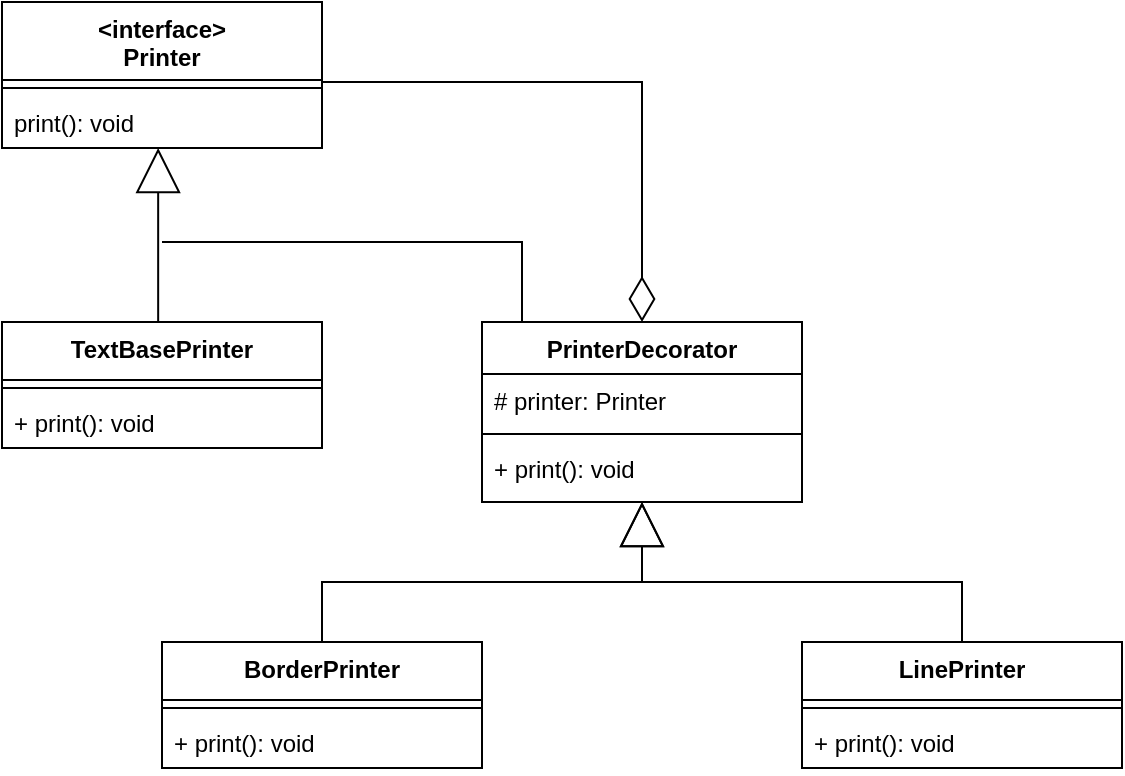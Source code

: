 <mxfile version="12.7.4" type="device"><diagram id="C5RBs43oDa-KdzZeNtuy" name="Page-1"><mxGraphModel dx="868" dy="482" grid="1" gridSize="10" guides="1" tooltips="1" connect="1" arrows="1" fold="1" page="1" pageScale="1" pageWidth="827" pageHeight="1169" math="0" shadow="0"><root><mxCell id="WIyWlLk6GJQsqaUBKTNV-0"/><mxCell id="WIyWlLk6GJQsqaUBKTNV-1" parent="WIyWlLk6GJQsqaUBKTNV-0"/><mxCell id="6UkooAYdZdwZnnP_kkX9-25" style="edgeStyle=orthogonalEdgeStyle;rounded=0;orthogonalLoop=1;jettySize=auto;html=1;entryX=0.5;entryY=0;entryDx=0;entryDy=0;endArrow=diamondThin;endFill=0;endSize=20;" edge="1" parent="WIyWlLk6GJQsqaUBKTNV-1" source="6UkooAYdZdwZnnP_kkX9-0" target="6UkooAYdZdwZnnP_kkX9-20"><mxGeometry relative="1" as="geometry"><Array as="points"><mxPoint x="400" y="120"/></Array></mxGeometry></mxCell><mxCell id="6UkooAYdZdwZnnP_kkX9-0" value="&lt;interface&gt;&#10;Printer" style="swimlane;fontStyle=1;align=center;verticalAlign=top;childLayout=stackLayout;horizontal=1;startSize=39;horizontalStack=0;resizeParent=1;resizeParentMax=0;resizeLast=0;collapsible=1;marginBottom=0;" vertex="1" parent="WIyWlLk6GJQsqaUBKTNV-1"><mxGeometry x="80" y="80" width="160" height="73" as="geometry"/></mxCell><mxCell id="6UkooAYdZdwZnnP_kkX9-2" value="" style="line;strokeWidth=1;fillColor=none;align=left;verticalAlign=middle;spacingTop=-1;spacingLeft=3;spacingRight=3;rotatable=0;labelPosition=right;points=[];portConstraint=eastwest;" vertex="1" parent="6UkooAYdZdwZnnP_kkX9-0"><mxGeometry y="39" width="160" height="8" as="geometry"/></mxCell><mxCell id="6UkooAYdZdwZnnP_kkX9-3" value="print(): void" style="text;strokeColor=none;fillColor=none;align=left;verticalAlign=top;spacingLeft=4;spacingRight=4;overflow=hidden;rotatable=0;points=[[0,0.5],[1,0.5]];portConstraint=eastwest;" vertex="1" parent="6UkooAYdZdwZnnP_kkX9-0"><mxGeometry y="47" width="160" height="26" as="geometry"/></mxCell><mxCell id="6UkooAYdZdwZnnP_kkX9-11" style="edgeStyle=orthogonalEdgeStyle;rounded=0;orthogonalLoop=1;jettySize=auto;html=1;entryX=0.488;entryY=1;entryDx=0;entryDy=0;entryPerimeter=0;endSize=20;endArrow=block;endFill=0;" edge="1" parent="WIyWlLk6GJQsqaUBKTNV-1" source="6UkooAYdZdwZnnP_kkX9-4" target="6UkooAYdZdwZnnP_kkX9-3"><mxGeometry relative="1" as="geometry"><Array as="points"><mxPoint x="158" y="240"/><mxPoint x="158" y="240"/></Array></mxGeometry></mxCell><mxCell id="6UkooAYdZdwZnnP_kkX9-4" value="TextBasePrinter" style="swimlane;fontStyle=1;align=center;verticalAlign=top;childLayout=stackLayout;horizontal=1;startSize=29;horizontalStack=0;resizeParent=1;resizeParentMax=0;resizeLast=0;collapsible=1;marginBottom=0;" vertex="1" parent="WIyWlLk6GJQsqaUBKTNV-1"><mxGeometry x="80" y="240" width="160" height="63" as="geometry"/></mxCell><mxCell id="6UkooAYdZdwZnnP_kkX9-5" value="" style="line;strokeWidth=1;fillColor=none;align=left;verticalAlign=middle;spacingTop=-1;spacingLeft=3;spacingRight=3;rotatable=0;labelPosition=right;points=[];portConstraint=eastwest;" vertex="1" parent="6UkooAYdZdwZnnP_kkX9-4"><mxGeometry y="29" width="160" height="8" as="geometry"/></mxCell><mxCell id="6UkooAYdZdwZnnP_kkX9-6" value="+ print(): void" style="text;strokeColor=none;fillColor=none;align=left;verticalAlign=top;spacingLeft=4;spacingRight=4;overflow=hidden;rotatable=0;points=[[0,0.5],[1,0.5]];portConstraint=eastwest;" vertex="1" parent="6UkooAYdZdwZnnP_kkX9-4"><mxGeometry y="37" width="160" height="26" as="geometry"/></mxCell><mxCell id="6UkooAYdZdwZnnP_kkX9-24" style="edgeStyle=orthogonalEdgeStyle;rounded=0;orthogonalLoop=1;jettySize=auto;html=1;endArrow=none;endFill=0;endSize=20;" edge="1" parent="WIyWlLk6GJQsqaUBKTNV-1" source="6UkooAYdZdwZnnP_kkX9-20"><mxGeometry relative="1" as="geometry"><mxPoint x="160" y="200" as="targetPoint"/><Array as="points"><mxPoint x="340" y="200"/></Array></mxGeometry></mxCell><mxCell id="6UkooAYdZdwZnnP_kkX9-20" value="PrinterDecorator" style="swimlane;fontStyle=1;align=center;verticalAlign=top;childLayout=stackLayout;horizontal=1;startSize=26;horizontalStack=0;resizeParent=1;resizeParentMax=0;resizeLast=0;collapsible=1;marginBottom=0;labelBackgroundColor=#ffffff;strokeWidth=1;fillColor=none;" vertex="1" parent="WIyWlLk6GJQsqaUBKTNV-1"><mxGeometry x="320" y="240" width="160" height="90" as="geometry"/></mxCell><mxCell id="6UkooAYdZdwZnnP_kkX9-21" value="# printer: Printer" style="text;strokeColor=none;fillColor=none;align=left;verticalAlign=top;spacingLeft=4;spacingRight=4;overflow=hidden;rotatable=0;points=[[0,0.5],[1,0.5]];portConstraint=eastwest;" vertex="1" parent="6UkooAYdZdwZnnP_kkX9-20"><mxGeometry y="26" width="160" height="26" as="geometry"/></mxCell><mxCell id="6UkooAYdZdwZnnP_kkX9-22" value="" style="line;strokeWidth=1;fillColor=none;align=left;verticalAlign=middle;spacingTop=-1;spacingLeft=3;spacingRight=3;rotatable=0;labelPosition=right;points=[];portConstraint=eastwest;" vertex="1" parent="6UkooAYdZdwZnnP_kkX9-20"><mxGeometry y="52" width="160" height="8" as="geometry"/></mxCell><mxCell id="6UkooAYdZdwZnnP_kkX9-23" value="+ print(): void" style="text;strokeColor=none;fillColor=none;align=left;verticalAlign=top;spacingLeft=4;spacingRight=4;overflow=hidden;rotatable=0;points=[[0,0.5],[1,0.5]];portConstraint=eastwest;" vertex="1" parent="6UkooAYdZdwZnnP_kkX9-20"><mxGeometry y="60" width="160" height="30" as="geometry"/></mxCell><mxCell id="6UkooAYdZdwZnnP_kkX9-32" style="edgeStyle=orthogonalEdgeStyle;rounded=0;orthogonalLoop=1;jettySize=auto;html=1;endArrow=block;endFill=0;endSize=20;exitX=0.5;exitY=0;exitDx=0;exitDy=0;" edge="1" parent="WIyWlLk6GJQsqaUBKTNV-1" source="6UkooAYdZdwZnnP_kkX9-26"><mxGeometry relative="1" as="geometry"><mxPoint x="400" y="330" as="targetPoint"/><Array as="points"><mxPoint x="240" y="370"/><mxPoint x="400" y="370"/><mxPoint x="400" y="330"/></Array></mxGeometry></mxCell><mxCell id="6UkooAYdZdwZnnP_kkX9-26" value="BorderPrinter" style="swimlane;fontStyle=1;align=center;verticalAlign=top;childLayout=stackLayout;horizontal=1;startSize=29;horizontalStack=0;resizeParent=1;resizeParentMax=0;resizeLast=0;collapsible=1;marginBottom=0;" vertex="1" parent="WIyWlLk6GJQsqaUBKTNV-1"><mxGeometry x="160" y="400" width="160" height="63" as="geometry"/></mxCell><mxCell id="6UkooAYdZdwZnnP_kkX9-27" value="" style="line;strokeWidth=1;fillColor=none;align=left;verticalAlign=middle;spacingTop=-1;spacingLeft=3;spacingRight=3;rotatable=0;labelPosition=right;points=[];portConstraint=eastwest;" vertex="1" parent="6UkooAYdZdwZnnP_kkX9-26"><mxGeometry y="29" width="160" height="8" as="geometry"/></mxCell><mxCell id="6UkooAYdZdwZnnP_kkX9-28" value="+ print(): void" style="text;strokeColor=none;fillColor=none;align=left;verticalAlign=top;spacingLeft=4;spacingRight=4;overflow=hidden;rotatable=0;points=[[0,0.5],[1,0.5]];portConstraint=eastwest;" vertex="1" parent="6UkooAYdZdwZnnP_kkX9-26"><mxGeometry y="37" width="160" height="26" as="geometry"/></mxCell><mxCell id="6UkooAYdZdwZnnP_kkX9-33" style="edgeStyle=orthogonalEdgeStyle;rounded=0;orthogonalLoop=1;jettySize=auto;html=1;endArrow=block;endFill=0;endSize=20;" edge="1" parent="WIyWlLk6GJQsqaUBKTNV-1" source="6UkooAYdZdwZnnP_kkX9-29"><mxGeometry relative="1" as="geometry"><mxPoint x="400" y="330" as="targetPoint"/><Array as="points"><mxPoint x="560" y="370"/><mxPoint x="400" y="370"/></Array></mxGeometry></mxCell><mxCell id="6UkooAYdZdwZnnP_kkX9-29" value="LinePrinter" style="swimlane;fontStyle=1;align=center;verticalAlign=top;childLayout=stackLayout;horizontal=1;startSize=29;horizontalStack=0;resizeParent=1;resizeParentMax=0;resizeLast=0;collapsible=1;marginBottom=0;" vertex="1" parent="WIyWlLk6GJQsqaUBKTNV-1"><mxGeometry x="480" y="400" width="160" height="63" as="geometry"/></mxCell><mxCell id="6UkooAYdZdwZnnP_kkX9-30" value="" style="line;strokeWidth=1;fillColor=none;align=left;verticalAlign=middle;spacingTop=-1;spacingLeft=3;spacingRight=3;rotatable=0;labelPosition=right;points=[];portConstraint=eastwest;" vertex="1" parent="6UkooAYdZdwZnnP_kkX9-29"><mxGeometry y="29" width="160" height="8" as="geometry"/></mxCell><mxCell id="6UkooAYdZdwZnnP_kkX9-31" value="+ print(): void" style="text;strokeColor=none;fillColor=none;align=left;verticalAlign=top;spacingLeft=4;spacingRight=4;overflow=hidden;rotatable=0;points=[[0,0.5],[1,0.5]];portConstraint=eastwest;" vertex="1" parent="6UkooAYdZdwZnnP_kkX9-29"><mxGeometry y="37" width="160" height="26" as="geometry"/></mxCell></root></mxGraphModel></diagram></mxfile>